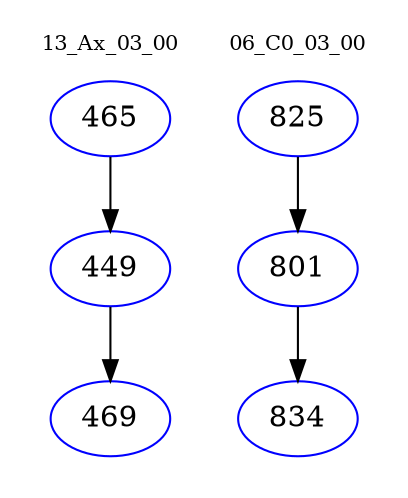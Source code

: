 digraph{
subgraph cluster_0 {
color = white
label = "13_Ax_03_00";
fontsize=10;
T0_465 [label="465", color="blue"]
T0_465 -> T0_449 [color="black"]
T0_449 [label="449", color="blue"]
T0_449 -> T0_469 [color="black"]
T0_469 [label="469", color="blue"]
}
subgraph cluster_1 {
color = white
label = "06_C0_03_00";
fontsize=10;
T1_825 [label="825", color="blue"]
T1_825 -> T1_801 [color="black"]
T1_801 [label="801", color="blue"]
T1_801 -> T1_834 [color="black"]
T1_834 [label="834", color="blue"]
}
}

